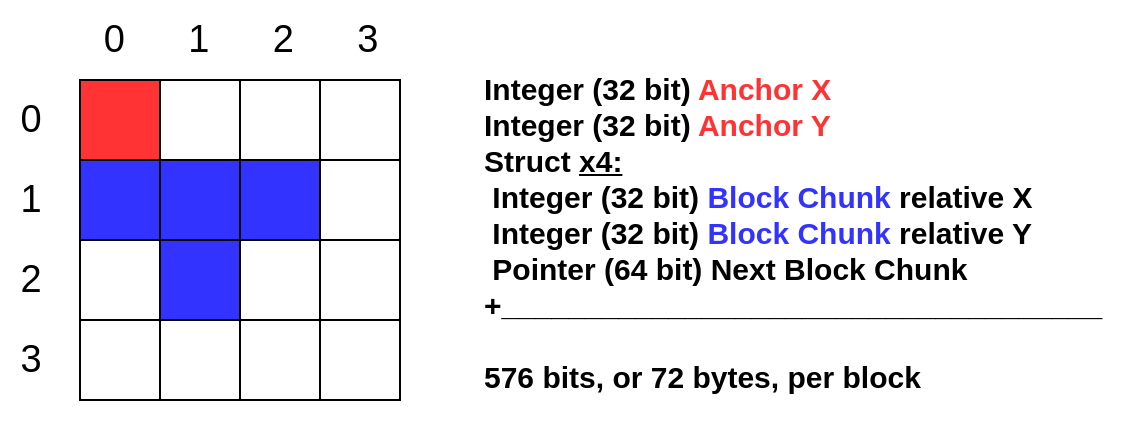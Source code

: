 <mxfile version="21.1.6" type="device">
  <diagram name="Page-1" id="5g_Dw0YalgwrQkVfBl68">
    <mxGraphModel dx="777" dy="454" grid="1" gridSize="10" guides="1" tooltips="1" connect="1" arrows="1" fold="1" page="1" pageScale="1" pageWidth="850" pageHeight="1100" math="0" shadow="0">
      <root>
        <mxCell id="0" />
        <mxCell id="1" parent="0" />
        <mxCell id="r3GQC3iyUq9so7d_qB76-1" value="" style="whiteSpace=wrap;html=1;aspect=fixed;fillColor=#FF3333;" vertex="1" parent="1">
          <mxGeometry x="160" y="80" width="40" height="40" as="geometry" />
        </mxCell>
        <mxCell id="r3GQC3iyUq9so7d_qB76-2" value="" style="whiteSpace=wrap;html=1;aspect=fixed;" vertex="1" parent="1">
          <mxGeometry x="200" y="80" width="40" height="40" as="geometry" />
        </mxCell>
        <mxCell id="r3GQC3iyUq9so7d_qB76-3" value="" style="whiteSpace=wrap;html=1;aspect=fixed;" vertex="1" parent="1">
          <mxGeometry x="240" y="80" width="40" height="40" as="geometry" />
        </mxCell>
        <mxCell id="r3GQC3iyUq9so7d_qB76-4" value="" style="whiteSpace=wrap;html=1;aspect=fixed;" vertex="1" parent="1">
          <mxGeometry x="280" y="80" width="40" height="40" as="geometry" />
        </mxCell>
        <mxCell id="r3GQC3iyUq9so7d_qB76-6" value="" style="whiteSpace=wrap;html=1;aspect=fixed;fillColor=#3333FF;" vertex="1" parent="1">
          <mxGeometry x="160" y="120" width="40" height="40" as="geometry" />
        </mxCell>
        <mxCell id="r3GQC3iyUq9so7d_qB76-9" value="" style="whiteSpace=wrap;html=1;aspect=fixed;" vertex="1" parent="1">
          <mxGeometry x="280" y="120" width="40" height="40" as="geometry" />
        </mxCell>
        <mxCell id="r3GQC3iyUq9so7d_qB76-10" value="" style="whiteSpace=wrap;html=1;aspect=fixed;" vertex="1" parent="1">
          <mxGeometry x="160" y="160" width="40" height="40" as="geometry" />
        </mxCell>
        <mxCell id="r3GQC3iyUq9so7d_qB76-12" value="" style="whiteSpace=wrap;html=1;aspect=fixed;" vertex="1" parent="1">
          <mxGeometry x="240" y="160" width="40" height="40" as="geometry" />
        </mxCell>
        <mxCell id="r3GQC3iyUq9so7d_qB76-13" value="" style="whiteSpace=wrap;html=1;aspect=fixed;" vertex="1" parent="1">
          <mxGeometry x="280" y="160" width="40" height="40" as="geometry" />
        </mxCell>
        <mxCell id="r3GQC3iyUq9so7d_qB76-14" value="" style="whiteSpace=wrap;html=1;aspect=fixed;" vertex="1" parent="1">
          <mxGeometry x="160" y="200" width="40" height="40" as="geometry" />
        </mxCell>
        <mxCell id="r3GQC3iyUq9so7d_qB76-15" value="" style="whiteSpace=wrap;html=1;aspect=fixed;" vertex="1" parent="1">
          <mxGeometry x="200" y="200" width="40" height="40" as="geometry" />
        </mxCell>
        <mxCell id="r3GQC3iyUq9so7d_qB76-16" value="" style="whiteSpace=wrap;html=1;aspect=fixed;" vertex="1" parent="1">
          <mxGeometry x="240" y="200" width="40" height="40" as="geometry" />
        </mxCell>
        <mxCell id="r3GQC3iyUq9so7d_qB76-17" value="" style="whiteSpace=wrap;html=1;aspect=fixed;" vertex="1" parent="1">
          <mxGeometry x="280" y="200" width="40" height="40" as="geometry" />
        </mxCell>
        <mxCell id="r3GQC3iyUq9so7d_qB76-18" value="" style="whiteSpace=wrap;html=1;aspect=fixed;fillColor=#3333FF;" vertex="1" parent="1">
          <mxGeometry x="200" y="120" width="40" height="40" as="geometry" />
        </mxCell>
        <mxCell id="r3GQC3iyUq9so7d_qB76-19" value="" style="whiteSpace=wrap;html=1;aspect=fixed;fillColor=#3333FF;" vertex="1" parent="1">
          <mxGeometry x="240" y="120" width="40" height="40" as="geometry" />
        </mxCell>
        <mxCell id="r3GQC3iyUq9so7d_qB76-20" value="" style="whiteSpace=wrap;html=1;aspect=fixed;fillColor=#3333FF;" vertex="1" parent="1">
          <mxGeometry x="200" y="160" width="40" height="40" as="geometry" />
        </mxCell>
        <mxCell id="r3GQC3iyUq9so7d_qB76-23" value="&lt;font style=&quot;font-size: 13px;&quot;&gt;&lt;font style=&quot;font-size: 14px;&quot;&gt;&lt;font style=&quot;font-size: 15px;&quot;&gt;&lt;font style=&quot;font-size: 16px;&quot;&gt;&lt;font style=&quot;font-size: 17px;&quot;&gt;&lt;font style=&quot;font-size: 18px;&quot;&gt;&lt;font style=&quot;font-size: 19px;&quot;&gt;0&amp;nbsp;&amp;nbsp;&amp;nbsp;&amp;nbsp;&amp;nbsp; 1&amp;nbsp;&amp;nbsp;&amp;nbsp;&amp;nbsp;&amp;nbsp; 2 &amp;nbsp; &amp;nbsp;&amp;nbsp; 3&lt;/font&gt;&lt;/font&gt;&lt;/font&gt;&lt;/font&gt;&lt;/font&gt;&lt;/font&gt;&lt;/font&gt;" style="text;html=1;align=center;verticalAlign=middle;resizable=0;points=[];autosize=1;strokeColor=none;fillColor=none;" vertex="1" parent="1">
          <mxGeometry x="160" y="40" width="160" height="40" as="geometry" />
        </mxCell>
        <mxCell id="r3GQC3iyUq9so7d_qB76-25" value="&lt;font style=&quot;font-size: 13px;&quot;&gt;&lt;font style=&quot;font-size: 14px;&quot;&gt;&lt;font style=&quot;font-size: 15px;&quot;&gt;&lt;font style=&quot;font-size: 16px;&quot;&gt;&lt;font style=&quot;font-size: 17px;&quot;&gt;&lt;font style=&quot;font-size: 18px;&quot;&gt;&lt;font style=&quot;font-size: 19px;&quot;&gt;0&lt;/font&gt;&lt;/font&gt;&lt;/font&gt;&lt;/font&gt;&lt;/font&gt;&lt;/font&gt;&lt;/font&gt;" style="text;html=1;align=center;verticalAlign=middle;resizable=0;points=[];autosize=1;strokeColor=none;fillColor=none;" vertex="1" parent="1">
          <mxGeometry x="120" y="80" width="30" height="40" as="geometry" />
        </mxCell>
        <mxCell id="r3GQC3iyUq9so7d_qB76-26" value="&lt;font style=&quot;font-size: 19px;&quot;&gt;&lt;font style=&quot;font-size: 19px;&quot;&gt;1&lt;/font&gt;&lt;/font&gt;" style="text;html=1;align=center;verticalAlign=middle;resizable=0;points=[];autosize=1;strokeColor=none;fillColor=none;" vertex="1" parent="1">
          <mxGeometry x="120" y="120" width="30" height="40" as="geometry" />
        </mxCell>
        <mxCell id="r3GQC3iyUq9so7d_qB76-27" value="&lt;font style=&quot;font-size: 19px;&quot;&gt;&lt;font style=&quot;font-size: 19px;&quot;&gt;2&lt;/font&gt;&lt;/font&gt;" style="text;html=1;align=center;verticalAlign=middle;resizable=0;points=[];autosize=1;strokeColor=none;fillColor=none;" vertex="1" parent="1">
          <mxGeometry x="120" y="160" width="30" height="40" as="geometry" />
        </mxCell>
        <mxCell id="r3GQC3iyUq9so7d_qB76-28" value="&lt;font style=&quot;font-size: 19px;&quot;&gt;&lt;font style=&quot;font-size: 19px;&quot;&gt;3&lt;/font&gt;&lt;/font&gt;" style="text;html=1;align=center;verticalAlign=middle;resizable=0;points=[];autosize=1;strokeColor=none;fillColor=none;" vertex="1" parent="1">
          <mxGeometry x="120" y="200" width="30" height="40" as="geometry" />
        </mxCell>
        <mxCell id="r3GQC3iyUq9so7d_qB76-29" value="&lt;div align=&quot;left&quot;&gt;&lt;b&gt;&lt;font style=&quot;font-size: 13px;&quot;&gt;&lt;font style=&quot;font-size: 14px;&quot;&gt;&lt;font style=&quot;font-size: 15px;&quot;&gt;Integer (32 bit) &lt;font color=&quot;#FF3333&quot;&gt;Anchor X&lt;/font&gt;&lt;/font&gt;&lt;/font&gt;&lt;/font&gt;&lt;/b&gt;&lt;/div&gt;&lt;div align=&quot;left&quot;&gt;&lt;b&gt;&lt;font style=&quot;font-size: 13px;&quot;&gt;&lt;font style=&quot;font-size: 14px;&quot;&gt;&lt;font style=&quot;font-size: 15px;&quot;&gt;Integer (32 bit) &lt;font color=&quot;#FF3333&quot;&gt;Anchor Y&lt;/font&gt;&lt;/font&gt;&lt;/font&gt;&lt;/font&gt;&lt;/b&gt;&lt;/div&gt;&lt;div align=&quot;left&quot;&gt;&lt;b&gt;&lt;font style=&quot;font-size: 13px;&quot;&gt;&lt;font style=&quot;font-size: 14px;&quot;&gt;&lt;font style=&quot;font-size: 15px;&quot;&gt;Struct &lt;u&gt;x4:&lt;/u&gt;&lt;br&gt;&lt;/font&gt;&lt;/font&gt;&lt;/font&gt;&lt;/b&gt;&lt;/div&gt;&lt;div align=&quot;left&quot;&gt;&lt;b&gt;&lt;font style=&quot;font-size: 13px;&quot;&gt;&lt;font style=&quot;font-size: 14px;&quot;&gt;&lt;font style=&quot;font-size: 15px;&quot;&gt;&lt;span style=&quot;white-space: pre;&quot;&gt;	&lt;/span&gt;Integer (32 bit) &lt;font color=&quot;#3333FF&quot;&gt;Block Chunk&lt;/font&gt; relative X&lt;br&gt;&lt;/font&gt;&lt;/font&gt;&lt;/font&gt;&lt;/b&gt;&lt;/div&gt;&lt;div&gt;&lt;div align=&quot;left&quot;&gt;&lt;b&gt;&lt;font style=&quot;font-size: 13px;&quot;&gt;&lt;font style=&quot;font-size: 14px;&quot;&gt;&lt;font style=&quot;font-size: 15px;&quot;&gt;&lt;span style=&quot;white-space: pre;&quot;&gt;	&lt;/span&gt;Integer (32 bit) &lt;font color=&quot;#3333FF&quot;&gt;Block Chunk&lt;/font&gt; relative Y&lt;/font&gt;&lt;/font&gt;&lt;/font&gt;&lt;/b&gt;&lt;/div&gt;&lt;div align=&quot;left&quot;&gt;&lt;b&gt;&lt;font style=&quot;font-size: 13px;&quot;&gt;&lt;font style=&quot;font-size: 14px;&quot;&gt;&lt;font style=&quot;font-size: 15px;&quot;&gt;&lt;span style=&quot;white-space: pre;&quot;&gt;	&lt;/span&gt;Pointer (64 bit) Next Block Chunk&lt;br&gt;&lt;/font&gt;&lt;/font&gt;&lt;/font&gt;&lt;/b&gt;&lt;/div&gt;&lt;div align=&quot;left&quot;&gt;&lt;b&gt;&lt;font style=&quot;font-size: 13px;&quot;&gt;&lt;font style=&quot;font-size: 14px;&quot;&gt;&lt;font style=&quot;font-size: 15px;&quot;&gt;+____________________________________&lt;br&gt;&lt;/font&gt;&lt;/font&gt;&lt;/font&gt;&lt;/b&gt;&lt;/div&gt;&lt;div align=&quot;left&quot;&gt;&lt;b&gt;&lt;font style=&quot;font-size: 13px;&quot;&gt;&lt;font style=&quot;font-size: 14px;&quot;&gt;&lt;font style=&quot;font-size: 15px;&quot;&gt;&lt;br&gt;&lt;/font&gt;&lt;/font&gt;&lt;/font&gt;&lt;/b&gt;&lt;/div&gt;&lt;div align=&quot;left&quot;&gt;&lt;b&gt;&lt;font style=&quot;font-size: 13px;&quot;&gt;&lt;font style=&quot;font-size: 14px;&quot;&gt;&lt;font style=&quot;font-size: 15px;&quot;&gt;576 bits, or 72 bytes, per block&lt;br&gt;&lt;/font&gt;&lt;/font&gt;&lt;/font&gt;&lt;/b&gt;&lt;/div&gt;&lt;div align=&quot;left&quot;&gt;&lt;b&gt;&lt;font style=&quot;font-size: 13px;&quot;&gt;&lt;font style=&quot;font-size: 14px;&quot;&gt;&lt;font style=&quot;font-size: 15px;&quot;&gt;&lt;br&gt;&lt;/font&gt;&lt;/font&gt;&lt;/font&gt;&lt;/b&gt;&lt;/div&gt;&lt;/div&gt;" style="text;html=1;align=left;verticalAlign=middle;resizable=0;points=[];autosize=1;strokeColor=none;fillColor=none;" vertex="1" parent="1">
          <mxGeometry x="360" y="70" width="330" height="190" as="geometry" />
        </mxCell>
      </root>
    </mxGraphModel>
  </diagram>
</mxfile>
